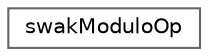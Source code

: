 digraph "Graphical Class Hierarchy"
{
 // LATEX_PDF_SIZE
  bgcolor="transparent";
  edge [fontname=Helvetica,fontsize=10,labelfontname=Helvetica,labelfontsize=10];
  node [fontname=Helvetica,fontsize=10,shape=box,height=0.2,width=0.4];
  rankdir="LR";
  Node0 [id="Node000000",label="swakModuloOp",height=0.2,width=0.4,color="grey40", fillcolor="white", style="filled",URL="$structFoam_1_1expressions_1_1exprDriverOps_1_1swakModuloOp.html",tooltip=" "];
}

